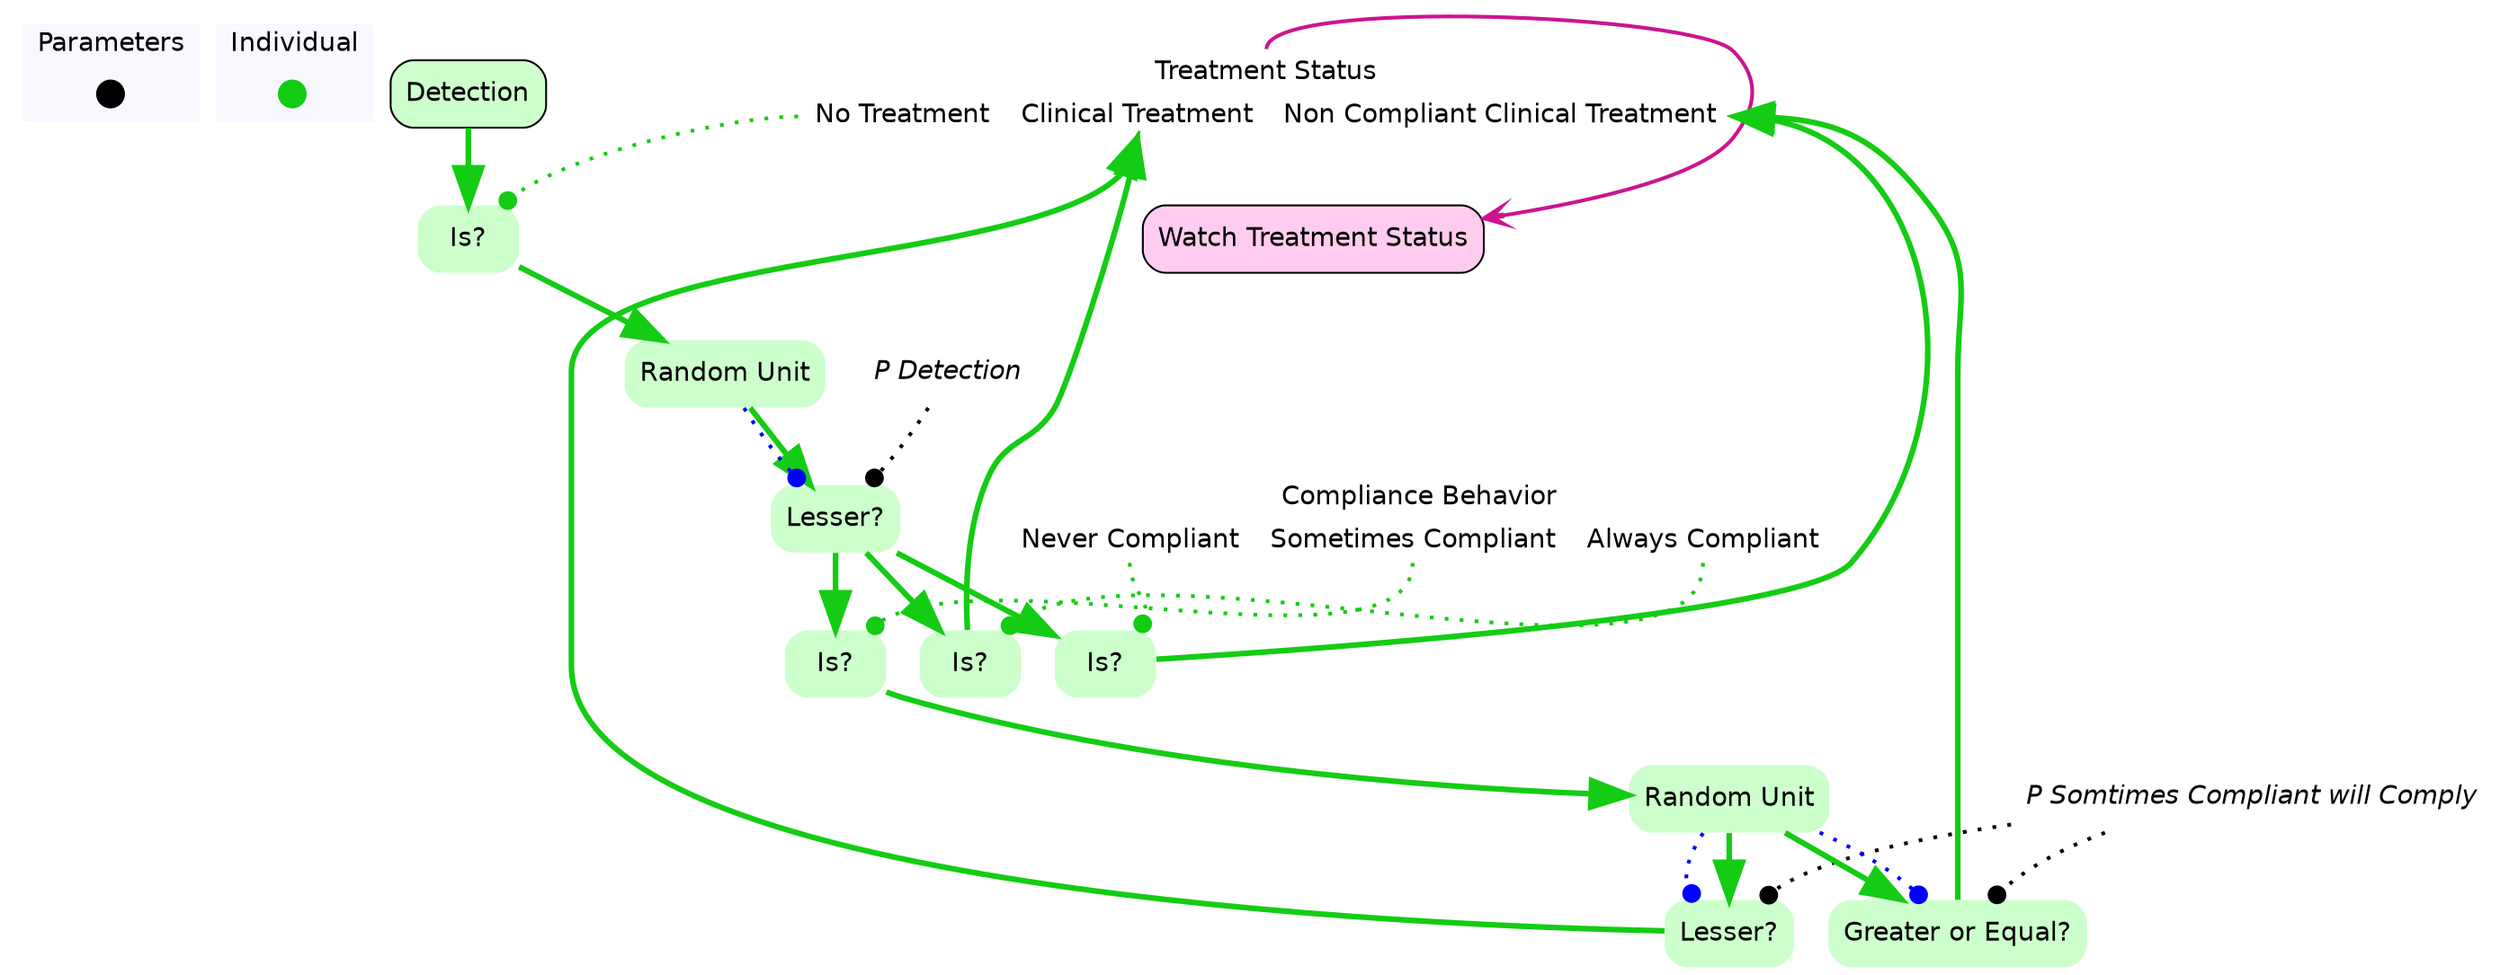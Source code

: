 digraph detection {

	subgraph clustercontextKey {
		fontname=Helvetica;
		label="Parameters";
		style="filled";
		fillcolor=ghostwhite;
		color=white;
		labeljust=l;
		contextOverview [style=filled,shape=point,fixedsize=true,width=.2,height=.2,fontcolor=white,color="black",label=""];
	}
	subgraph clusterindividualKey {
		fontname=Helvetica;
		nodesep=0.1;
		style="filled";
		fillcolor=ghostwhite;
		label="Individual";
		color=white;
		labeljust=l;
		detectionOverview [fontname=Helvetica,style=filled,shape=point,fixedsize=true,width=.2,height=.2,fontcolor=white,color="0.333, 0.9 , 0.8",label="",URL="individual__Overview.svg"];

	}
		watchTreatmentStatus [shape=box,style="rounded,filled",fontname=Helvetica,color=black,fillcolor="0.888, 0.2, 1.0",label="Watch Treatment Status",URL="individual_watchTreatmentStatus.svg"];
		individualtreatmentStatusRecord:individualtreatmentStatus ->  watchTreatmentStatus [color="0.888, 0.9 , 0.8",penwidth=2.0,arrowhead=vee];
		individualtreatmentStatusRecord [shape=record,fontname=Helvetica,style=filled,color=none,fillcolor=white,label="{<individualtreatmentStatus> Treatment Status | {<individualtreatmentStatusnoTreatment> No Treatment|<individualtreatmentStatusclinicalTreatment> Clinical Treatment|<individualtreatmentStatusnonCompliantClinicalTreatment> Non Compliant Clinical Treatment}}"];
		individualcomplianceBehaviorRecord [shape=record,fontname=Helvetica,style=filled,color=none,fillcolor=white,label="{<individualcomplianceBehavior> Compliance Behavior | {<individualcomplianceBehaviorneverCompliant> Never Compliant|<individualcomplianceBehaviorsometimesCompliant> Sometimes Compliant|<individualcomplianceBehavioralwaysCompliant> Always Compliant}}"];
		individualtreatmentStatusRecord [shape=record,fontname=Helvetica,style=filled,color=none,fillcolor=white,label="{<individualtreatmentStatus> Treatment Status | {<individualtreatmentStatusnoTreatment> No Treatment|<individualtreatmentStatusclinicalTreatment> Clinical Treatment|<individualtreatmentStatusnonCompliantClinicalTreatment> Non Compliant Clinical Treatment}}"];
		tBmodelpSomtimesCompliantwillComply [shape=none,fontsize=14,style="filled",fontname=Helvetica,color=none,fillcolor=white,label=<<i>P Somtimes Compliant will Comply</i>>];
		tBmodelpDetection [shape=none,fontsize=14,style="filled",fontname=Helvetica,color=none,fillcolor=white,label=<<i>P Detection</i>>];

//subgraph clusterdetection {
	//style=filled;
	//color=white;
	//fillcolor="0.0, 0.0, 0.98";
		detection [shape=box,style="rounded,filled",fontname=Helvetica,color=black,fillcolor="0.333, 0.2, 1.0",label="Detection",URL="individual_detection.svg"];
	detection ->  treatmentStatusIdenticalNoTreatmentQuery [color="0.333, 0.9 , 0.8",penwidth=3.0,arrowsize=2.0];
		complianceDrawLesserPSomtimesCompliantwillComplyQuery [shape=none,style="rounded,filled",fontname=Helvetica,color="0.333, 0.2, 1.0",label="Lesser?"];
			complianceDrawLesserPSomtimesCompliantwillComplyQuery ->  individualtreatmentStatusRecord:individualtreatmentStatusclinicalTreatment [color="0.333, 0.9 , 0.8",penwidth=3.0,arrowsize=2.0];
		detectionDrawLesserPDetectionQuery [shape=none,style="rounded,filled",fontname=Helvetica,color="0.333, 0.2, 1.0",label="Lesser?"];
	detectionDrawLesserPDetectionQuery ->  complianceBehaviorIdenticalAlwaysCompliantQuery [color="0.333, 0.9 , 0.8",penwidth=3.0,arrowsize=2.0];
	detectionDrawLesserPDetectionQuery ->  complianceBehaviorIdenticalNeverCompliantQuery [color="0.333, 0.9 , 0.8",penwidth=3.0,arrowsize=2.0];
	detectionDrawLesserPDetectionQuery ->  complianceBehaviorIdenticalSometimesCompliantQuery [color="0.333, 0.9 , 0.8",penwidth=3.0,arrowsize=2.0];
		complianceBehaviorIdenticalSometimesCompliantQuery [shape=none,style="rounded,filled",fontname=Helvetica,color="0.333, 0.2, 1.0",label="Is?"];
	complianceBehaviorIdenticalSometimesCompliantQuery ->  complianceDraw [color="0.333, 0.9 , 0.8",penwidth=3.0,arrowsize=2.0];
		detectionDraw [shape=none,style="rounded,filled",fontname=Helvetica,color="0.333, 0.2, 1.0",label="Random Unit"];
	detectionDraw ->  detectionDrawLesserPDetectionQuery [color="0.333, 0.9 , 0.8",penwidth=3.0,arrowsize=2.0];
		complianceBehaviorIdenticalNeverCompliantQuery [shape=none,style="rounded,filled",fontname=Helvetica,color="0.333, 0.2, 1.0",label="Is?"];
			complianceBehaviorIdenticalNeverCompliantQuery ->  individualtreatmentStatusRecord:individualtreatmentStatusnonCompliantClinicalTreatment [color="0.333, 0.9 , 0.8",penwidth=3.0,arrowsize=2.0];
		complianceDraw [shape=none,style="rounded,filled",fontname=Helvetica,color="0.333, 0.2, 1.0",label="Random Unit"];
	complianceDraw ->  complianceDrawGreaterorEqualPSomtimesCompliantwillComplyQuery [color="0.333, 0.9 , 0.8",penwidth=3.0,arrowsize=2.0];
	complianceDraw ->  complianceDrawLesserPSomtimesCompliantwillComplyQuery [color="0.333, 0.9 , 0.8",penwidth=3.0,arrowsize=2.0];
		complianceBehaviorIdenticalAlwaysCompliantQuery [shape=none,style="rounded,filled",fontname=Helvetica,color="0.333, 0.2, 1.0",label="Is?"];
			complianceBehaviorIdenticalAlwaysCompliantQuery ->  individualtreatmentStatusRecord:individualtreatmentStatusclinicalTreatment [color="0.333, 0.9 , 0.8",penwidth=3.0,arrowsize=2.0];
		complianceDrawGreaterorEqualPSomtimesCompliantwillComplyQuery [shape=none,style="rounded,filled",fontname=Helvetica,color="0.333, 0.2, 1.0",label="Greater or Equal?"];
			complianceDrawGreaterorEqualPSomtimesCompliantwillComplyQuery ->  individualtreatmentStatusRecord:individualtreatmentStatusnonCompliantClinicalTreatment [color="0.333, 0.9 , 0.8",penwidth=3.0,arrowsize=2.0];
		treatmentStatusIdenticalNoTreatmentQuery [shape=none,style="rounded,filled",fontname=Helvetica,color="0.333, 0.2, 1.0",label="Is?"];
	treatmentStatusIdenticalNoTreatmentQuery ->  detectionDraw [color="0.333, 0.9 , 0.8",penwidth=3.0,arrowsize=2.0];
//}
		tBmodelpSomtimesCompliantwillComply -> complianceDrawLesserPSomtimesCompliantwillComplyQuery:ne [style=dotted,arrowhead=dot,color=black,penwidth=2.0];
		complianceDraw -> complianceDrawLesserPSomtimesCompliantwillComplyQuery:nw [style=dotted,arrowhead=dot,color=blue,penwidth=2.0];
		tBmodelpDetection -> detectionDrawLesserPDetectionQuery:ne [style=dotted,arrowhead=dot,color=black,penwidth=2.0];
		detectionDraw -> detectionDrawLesserPDetectionQuery:nw [style=dotted,arrowhead=dot,color=blue,penwidth=2.0];
		individualcomplianceBehaviorRecord:individualcomplianceBehaviorsometimesCompliant -> complianceBehaviorIdenticalSometimesCompliantQuery:ne [style=dotted,arrowhead=dot,color="0.333, 0.9 , 0.8",penwidth=2.0];
		individualcomplianceBehaviorRecord:individualcomplianceBehaviorneverCompliant -> complianceBehaviorIdenticalNeverCompliantQuery:ne [style=dotted,arrowhead=dot,color="0.333, 0.9 , 0.8",penwidth=2.0];
		individualcomplianceBehaviorRecord:individualcomplianceBehavioralwaysCompliant -> complianceBehaviorIdenticalAlwaysCompliantQuery:ne [style=dotted,arrowhead=dot,color="0.333, 0.9 , 0.8",penwidth=2.0];
		tBmodelpSomtimesCompliantwillComply -> complianceDrawGreaterorEqualPSomtimesCompliantwillComplyQuery:ne [style=dotted,arrowhead=dot,color=black,penwidth=2.0];
		complianceDraw -> complianceDrawGreaterorEqualPSomtimesCompliantwillComplyQuery:nw [style=dotted,arrowhead=dot,color=blue,penwidth=2.0];
		individualtreatmentStatusRecord:individualtreatmentStatusnoTreatment -> treatmentStatusIdenticalNoTreatmentQuery:ne [style=dotted,arrowhead=dot,color="0.333, 0.9 , 0.8",penwidth=2.0];
}
